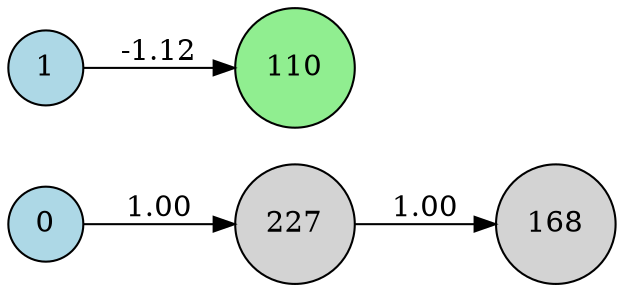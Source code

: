 digraph neat {
  rankdir=LR;
  node [shape=circle];
  node0 [label="0", style=filled, fillcolor=lightblue];
  node1 [label="1", style=filled, fillcolor=lightblue];
  node110 [label="110", style=filled, fillcolor=lightgreen];
  node168 [label="168", style=filled, fillcolor=lightgray];
  node227 [label="227", style=filled, fillcolor=lightgray];
  node1 -> node110 [label="-1.12"];
  node0 -> node227 [label="1.00"];
  node227 -> node168 [label="1.00"];
}
